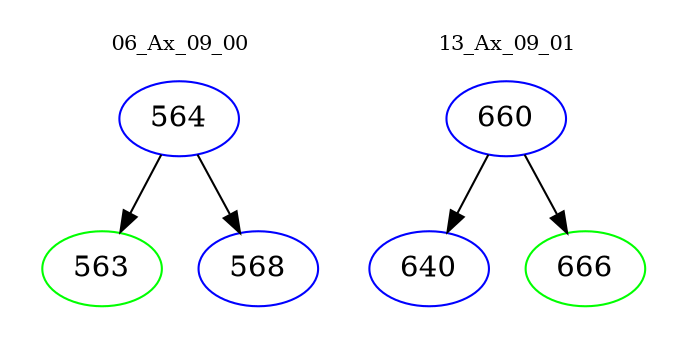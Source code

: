 digraph{
subgraph cluster_0 {
color = white
label = "06_Ax_09_00";
fontsize=10;
T0_564 [label="564", color="blue"]
T0_564 -> T0_563 [color="black"]
T0_563 [label="563", color="green"]
T0_564 -> T0_568 [color="black"]
T0_568 [label="568", color="blue"]
}
subgraph cluster_1 {
color = white
label = "13_Ax_09_01";
fontsize=10;
T1_660 [label="660", color="blue"]
T1_660 -> T1_640 [color="black"]
T1_640 [label="640", color="blue"]
T1_660 -> T1_666 [color="black"]
T1_666 [label="666", color="green"]
}
}
